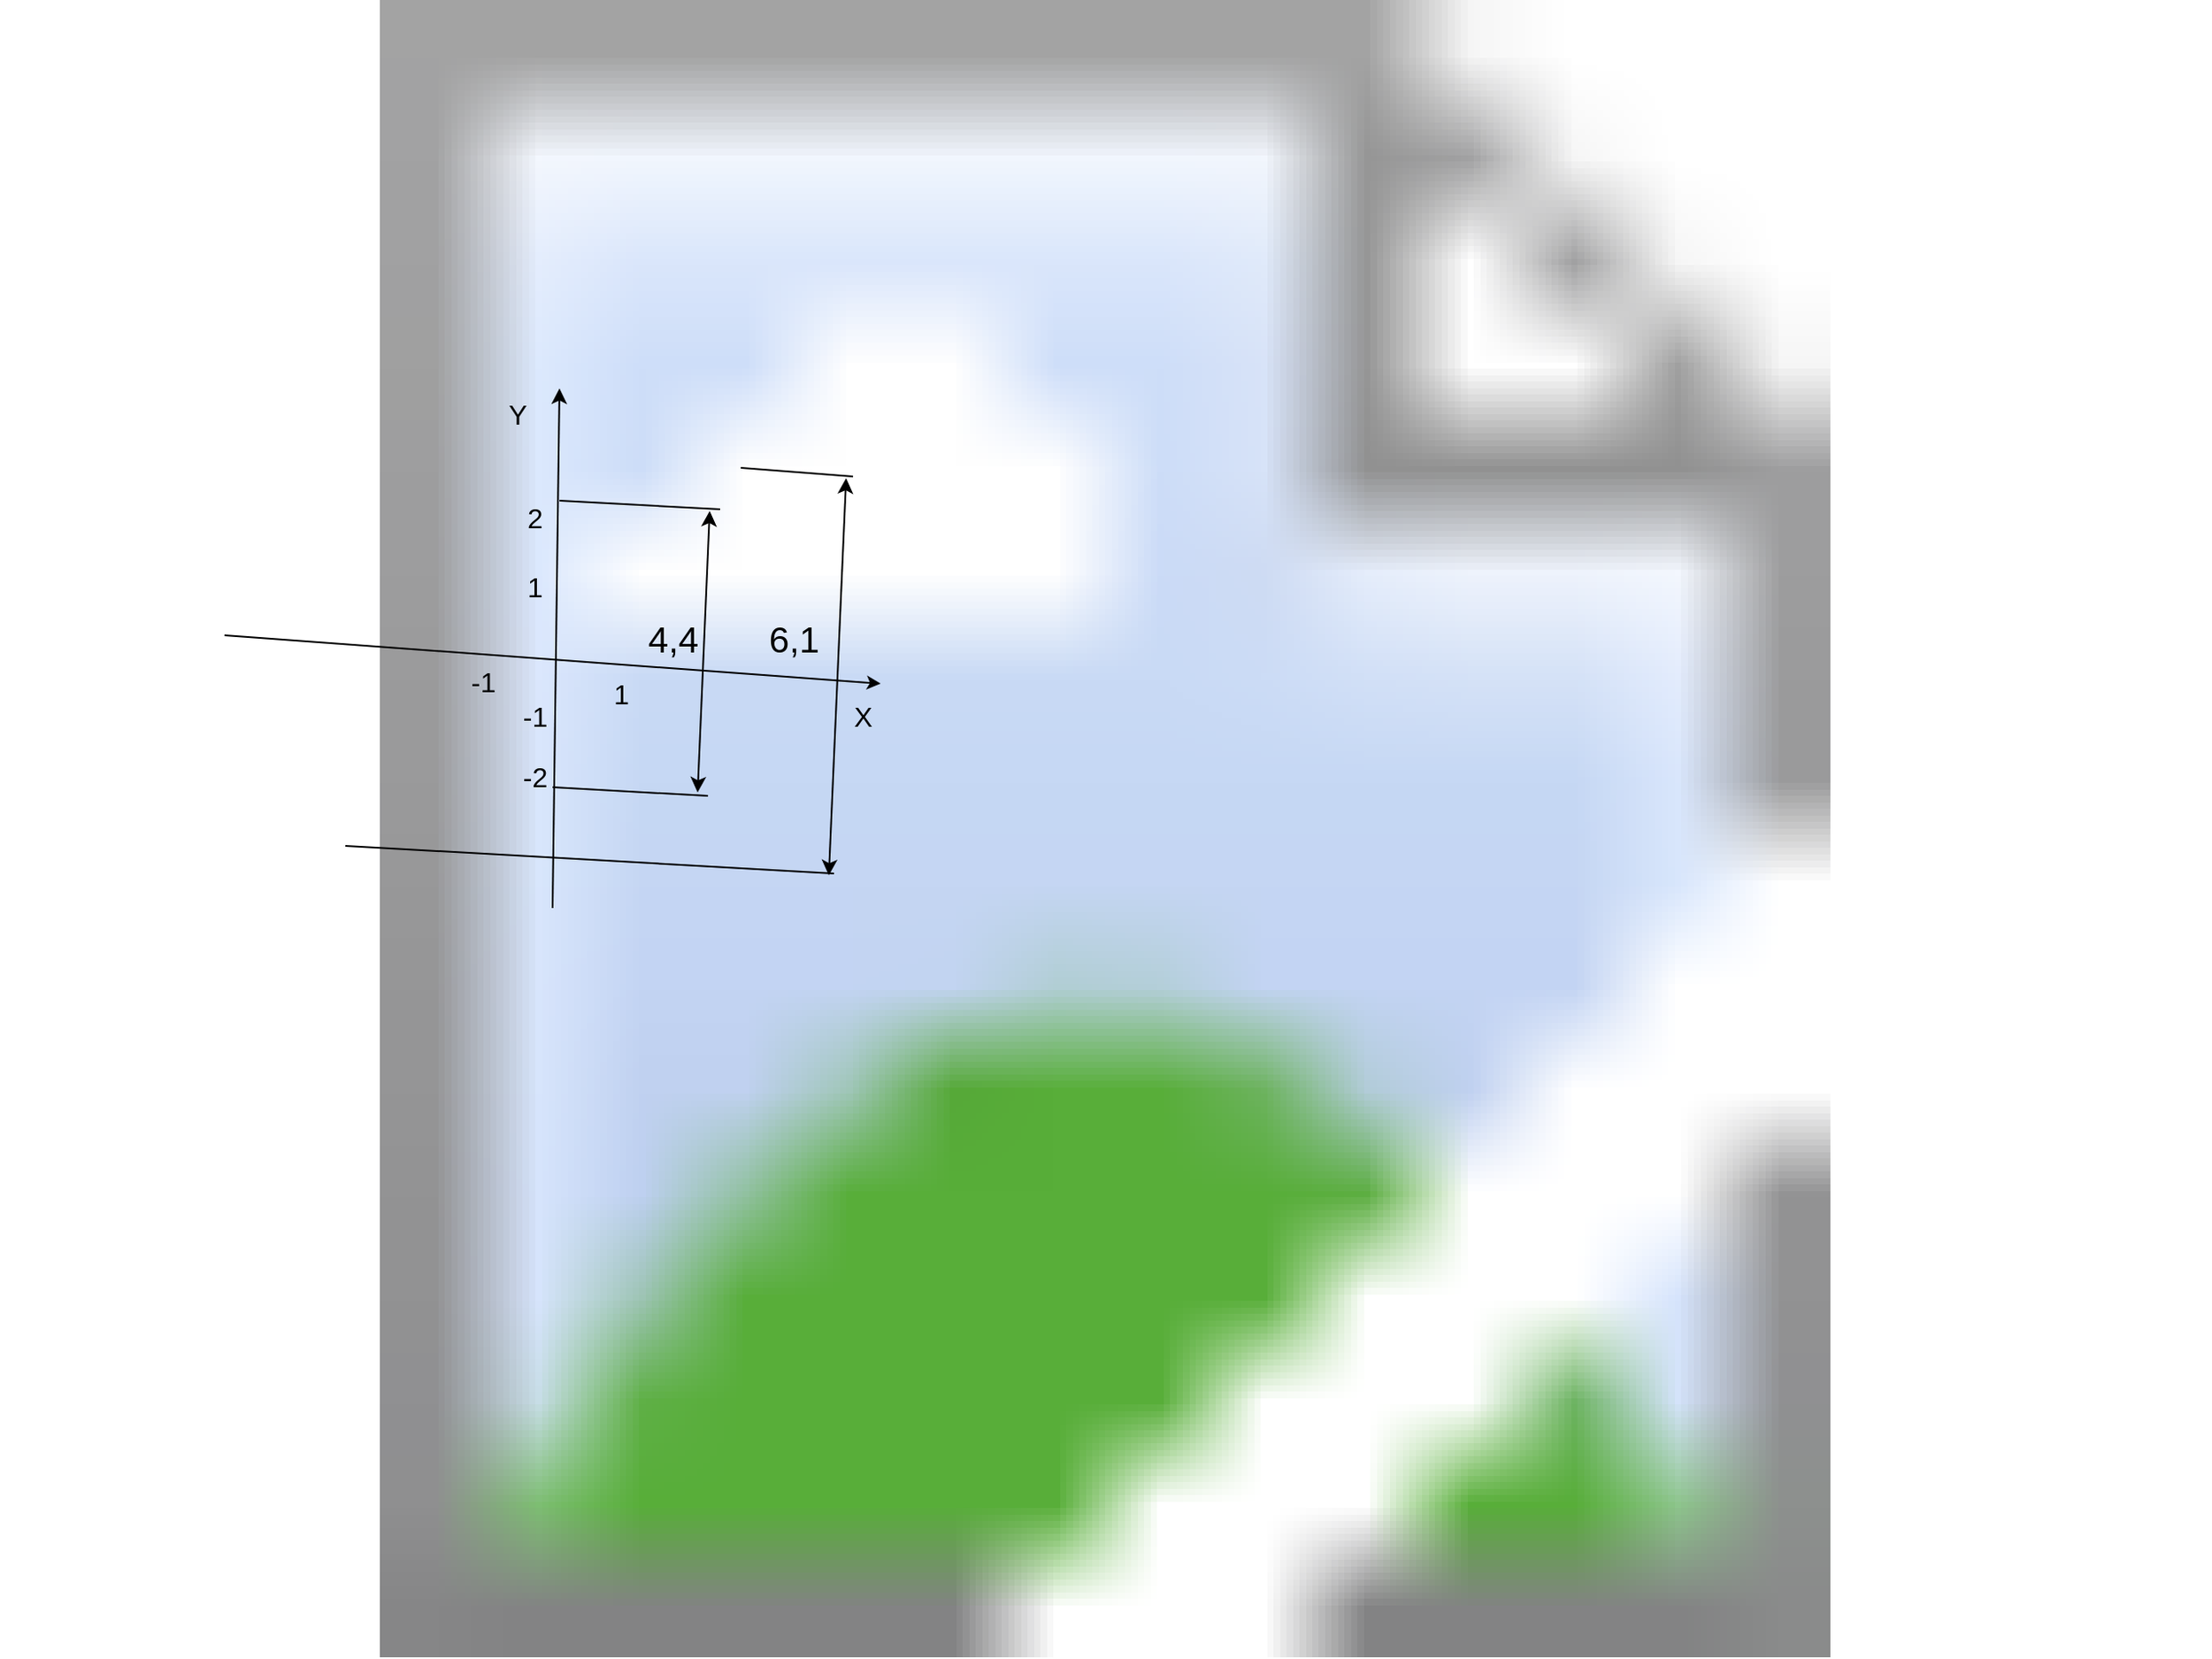 <mxfile version="13.9.7" type="github">
  <diagram id="prtHgNgQTEPvFCAcTncT" name="Page-1">
    <mxGraphModel dx="1240" dy="689" grid="1" gridSize="10" guides="1" tooltips="1" connect="1" arrows="1" fold="1" page="1" pageScale="1" pageWidth="827" pageHeight="1169" backgroundImage="{&quot;src&quot;:&quot;https://sun9-76.userapi.com/6CPDg4Cqrtkw2JRbrT-m1W7_F3na_xuTd9eIPw/I623sfan3vM.jpg&quot;,&quot;width&quot;:&quot;1280&quot;,&quot;height&quot;:&quot;960&quot;}" math="0" shadow="0">
      <root>
        <mxCell id="0" />
        <mxCell id="1" parent="0" />
        <mxCell id="wv96vwMnMlChMUFWMJSr-1" value="" style="endArrow=classic;html=1;endSize=5;startSize=8;" edge="1" parent="1">
          <mxGeometry width="50" height="50" relative="1" as="geometry">
            <mxPoint x="130" y="368" as="sourcePoint" />
            <mxPoint x="510" y="396" as="targetPoint" />
          </mxGeometry>
        </mxCell>
        <mxCell id="wv96vwMnMlChMUFWMJSr-5" value="&lt;font style=&quot;font-size: 16px&quot;&gt;X&lt;/font&gt;" style="text;html=1;strokeColor=none;fillColor=none;align=center;verticalAlign=middle;whiteSpace=wrap;rounded=0;" vertex="1" parent="1">
          <mxGeometry x="480" y="405" width="40" height="20" as="geometry" />
        </mxCell>
        <mxCell id="wv96vwMnMlChMUFWMJSr-6" value="&lt;font style=&quot;font-size: 16px&quot;&gt;Y&lt;/font&gt;" style="text;html=1;strokeColor=none;fillColor=none;align=center;verticalAlign=middle;whiteSpace=wrap;rounded=0;" vertex="1" parent="1">
          <mxGeometry x="280" y="230" width="40" height="20" as="geometry" />
        </mxCell>
        <mxCell id="wv96vwMnMlChMUFWMJSr-7" value="&lt;font style=&quot;font-size: 16px&quot;&gt;1&lt;/font&gt;" style="text;html=1;strokeColor=none;fillColor=none;align=center;verticalAlign=middle;whiteSpace=wrap;rounded=0;" vertex="1" parent="1">
          <mxGeometry x="290" y="330" width="40" height="20" as="geometry" />
        </mxCell>
        <mxCell id="wv96vwMnMlChMUFWMJSr-8" value="&lt;font style=&quot;font-size: 16px&quot;&gt;2&lt;/font&gt;" style="text;html=1;strokeColor=none;fillColor=none;align=center;verticalAlign=middle;whiteSpace=wrap;rounded=0;" vertex="1" parent="1">
          <mxGeometry x="290" y="290" width="40" height="20" as="geometry" />
        </mxCell>
        <mxCell id="wv96vwMnMlChMUFWMJSr-9" value="&lt;font style=&quot;font-size: 16px&quot;&gt;-1&lt;/font&gt;" style="text;html=1;strokeColor=none;fillColor=none;align=center;verticalAlign=middle;whiteSpace=wrap;rounded=0;" vertex="1" parent="1">
          <mxGeometry x="260" y="385" width="40" height="20" as="geometry" />
        </mxCell>
        <mxCell id="wv96vwMnMlChMUFWMJSr-10" value="&lt;font style=&quot;font-size: 16px&quot;&gt;-2&lt;/font&gt;" style="text;html=1;strokeColor=none;fillColor=none;align=center;verticalAlign=middle;whiteSpace=wrap;rounded=0;" vertex="1" parent="1">
          <mxGeometry x="290" y="440" width="40" height="20" as="geometry" />
        </mxCell>
        <mxCell id="wv96vwMnMlChMUFWMJSr-11" value="&lt;font style=&quot;font-size: 16px&quot;&gt;1&lt;/font&gt;" style="text;html=1;strokeColor=none;fillColor=none;align=center;verticalAlign=middle;whiteSpace=wrap;rounded=0;" vertex="1" parent="1">
          <mxGeometry x="340" y="392" width="40" height="20" as="geometry" />
        </mxCell>
        <mxCell id="wv96vwMnMlChMUFWMJSr-17" value="&lt;font style=&quot;font-size: 16px&quot;&gt;-1&lt;/font&gt;" style="text;html=1;strokeColor=none;fillColor=none;align=center;verticalAlign=middle;whiteSpace=wrap;rounded=0;" vertex="1" parent="1">
          <mxGeometry x="290" y="405" width="40" height="20" as="geometry" />
        </mxCell>
        <mxCell id="wv96vwMnMlChMUFWMJSr-60" value="" style="endArrow=classic;html=1;" edge="1" parent="1">
          <mxGeometry width="50" height="50" relative="1" as="geometry">
            <mxPoint x="320" y="526" as="sourcePoint" />
            <mxPoint x="324" y="225" as="targetPoint" />
          </mxGeometry>
        </mxCell>
        <mxCell id="wv96vwMnMlChMUFWMJSr-78" value="" style="endArrow=none;html=1;" edge="1" parent="1">
          <mxGeometry width="50" height="50" relative="1" as="geometry">
            <mxPoint x="200" y="490" as="sourcePoint" />
            <mxPoint x="483" y="506" as="targetPoint" />
          </mxGeometry>
        </mxCell>
        <mxCell id="wv96vwMnMlChMUFWMJSr-79" value="" style="endArrow=none;html=1;" edge="1" parent="1">
          <mxGeometry width="50" height="50" relative="1" as="geometry">
            <mxPoint x="429" y="271" as="sourcePoint" />
            <mxPoint x="494" y="276" as="targetPoint" />
          </mxGeometry>
        </mxCell>
        <mxCell id="wv96vwMnMlChMUFWMJSr-80" value="" style="endArrow=classic;startArrow=classic;html=1;" edge="1" parent="1">
          <mxGeometry width="50" height="50" relative="1" as="geometry">
            <mxPoint x="480" y="507" as="sourcePoint" />
            <mxPoint x="490" y="277" as="targetPoint" />
          </mxGeometry>
        </mxCell>
        <mxCell id="wv96vwMnMlChMUFWMJSr-81" value="&lt;font style=&quot;font-size: 21px&quot;&gt;6,1&lt;/font&gt;" style="text;html=1;strokeColor=none;fillColor=none;align=center;verticalAlign=middle;whiteSpace=wrap;rounded=0;" vertex="1" parent="1">
          <mxGeometry x="440" y="360" width="40" height="20" as="geometry" />
        </mxCell>
        <mxCell id="wv96vwMnMlChMUFWMJSr-82" value="" style="endArrow=none;html=1;strokeColor=#000000;" edge="1" parent="1">
          <mxGeometry width="50" height="50" relative="1" as="geometry">
            <mxPoint x="320" y="456" as="sourcePoint" />
            <mxPoint x="410" y="461" as="targetPoint" />
          </mxGeometry>
        </mxCell>
        <mxCell id="wv96vwMnMlChMUFWMJSr-83" value="" style="endArrow=none;html=1;strokeColor=#000000;" edge="1" parent="1">
          <mxGeometry width="50" height="50" relative="1" as="geometry">
            <mxPoint x="324.0" y="290" as="sourcePoint" />
            <mxPoint x="417" y="295" as="targetPoint" />
          </mxGeometry>
        </mxCell>
        <mxCell id="wv96vwMnMlChMUFWMJSr-84" value="" style="endArrow=classic;startArrow=classic;html=1;strokeColor=#000000;" edge="1" parent="1">
          <mxGeometry width="50" height="50" relative="1" as="geometry">
            <mxPoint x="404" y="459" as="sourcePoint" />
            <mxPoint x="411" y="296" as="targetPoint" />
          </mxGeometry>
        </mxCell>
        <mxCell id="wv96vwMnMlChMUFWMJSr-87" value="&lt;font style=&quot;font-size: 21px&quot;&gt;4,4&lt;/font&gt;" style="text;html=1;strokeColor=none;fillColor=none;align=center;verticalAlign=middle;whiteSpace=wrap;rounded=0;" vertex="1" parent="1">
          <mxGeometry x="370" y="360" width="40" height="20" as="geometry" />
        </mxCell>
      </root>
    </mxGraphModel>
  </diagram>
</mxfile>
